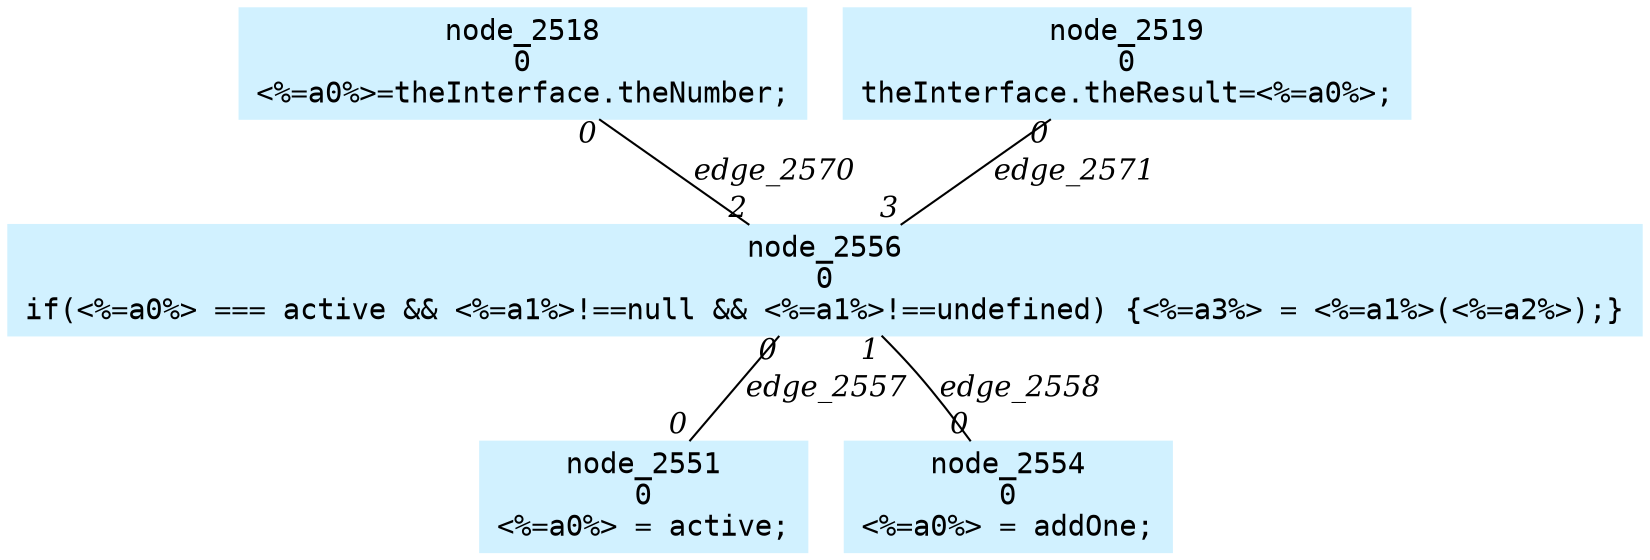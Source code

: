 digraph g{node_2518 [shape=box, style=filled, color="#d1f1ff", fontname="Courier", label="node_2518
0
<%=a0%>=theInterface.theNumber;
" ]
node_2519 [shape=box, style=filled, color="#d1f1ff", fontname="Courier", label="node_2519
0
theInterface.theResult=<%=a0%>;
" ]
node_2551 [shape=box, style=filled, color="#d1f1ff", fontname="Courier", label="node_2551
0
<%=a0%> = active;
" ]
node_2554 [shape=box, style=filled, color="#d1f1ff", fontname="Courier", label="node_2554
0
<%=a0%> = addOne;
" ]
node_2556 [shape=box, style=filled, color="#d1f1ff", fontname="Courier", label="node_2556
0
if(<%=a0%> === active && <%=a1%>!==null && <%=a1%>!==undefined) {<%=a3%> = <%=a1%>(<%=a2%>);}
" ]
node_2556 -> node_2551 [dir=none, arrowHead=none, fontname="Times-Italic", label="edge_2557",  headlabel="0", taillabel="0" ]
node_2556 -> node_2554 [dir=none, arrowHead=none, fontname="Times-Italic", label="edge_2558",  headlabel="0", taillabel="1" ]
node_2518 -> node_2556 [dir=none, arrowHead=none, fontname="Times-Italic", label="edge_2570",  headlabel="2", taillabel="0" ]
node_2519 -> node_2556 [dir=none, arrowHead=none, fontname="Times-Italic", label="edge_2571",  headlabel="3", taillabel="0" ]
}